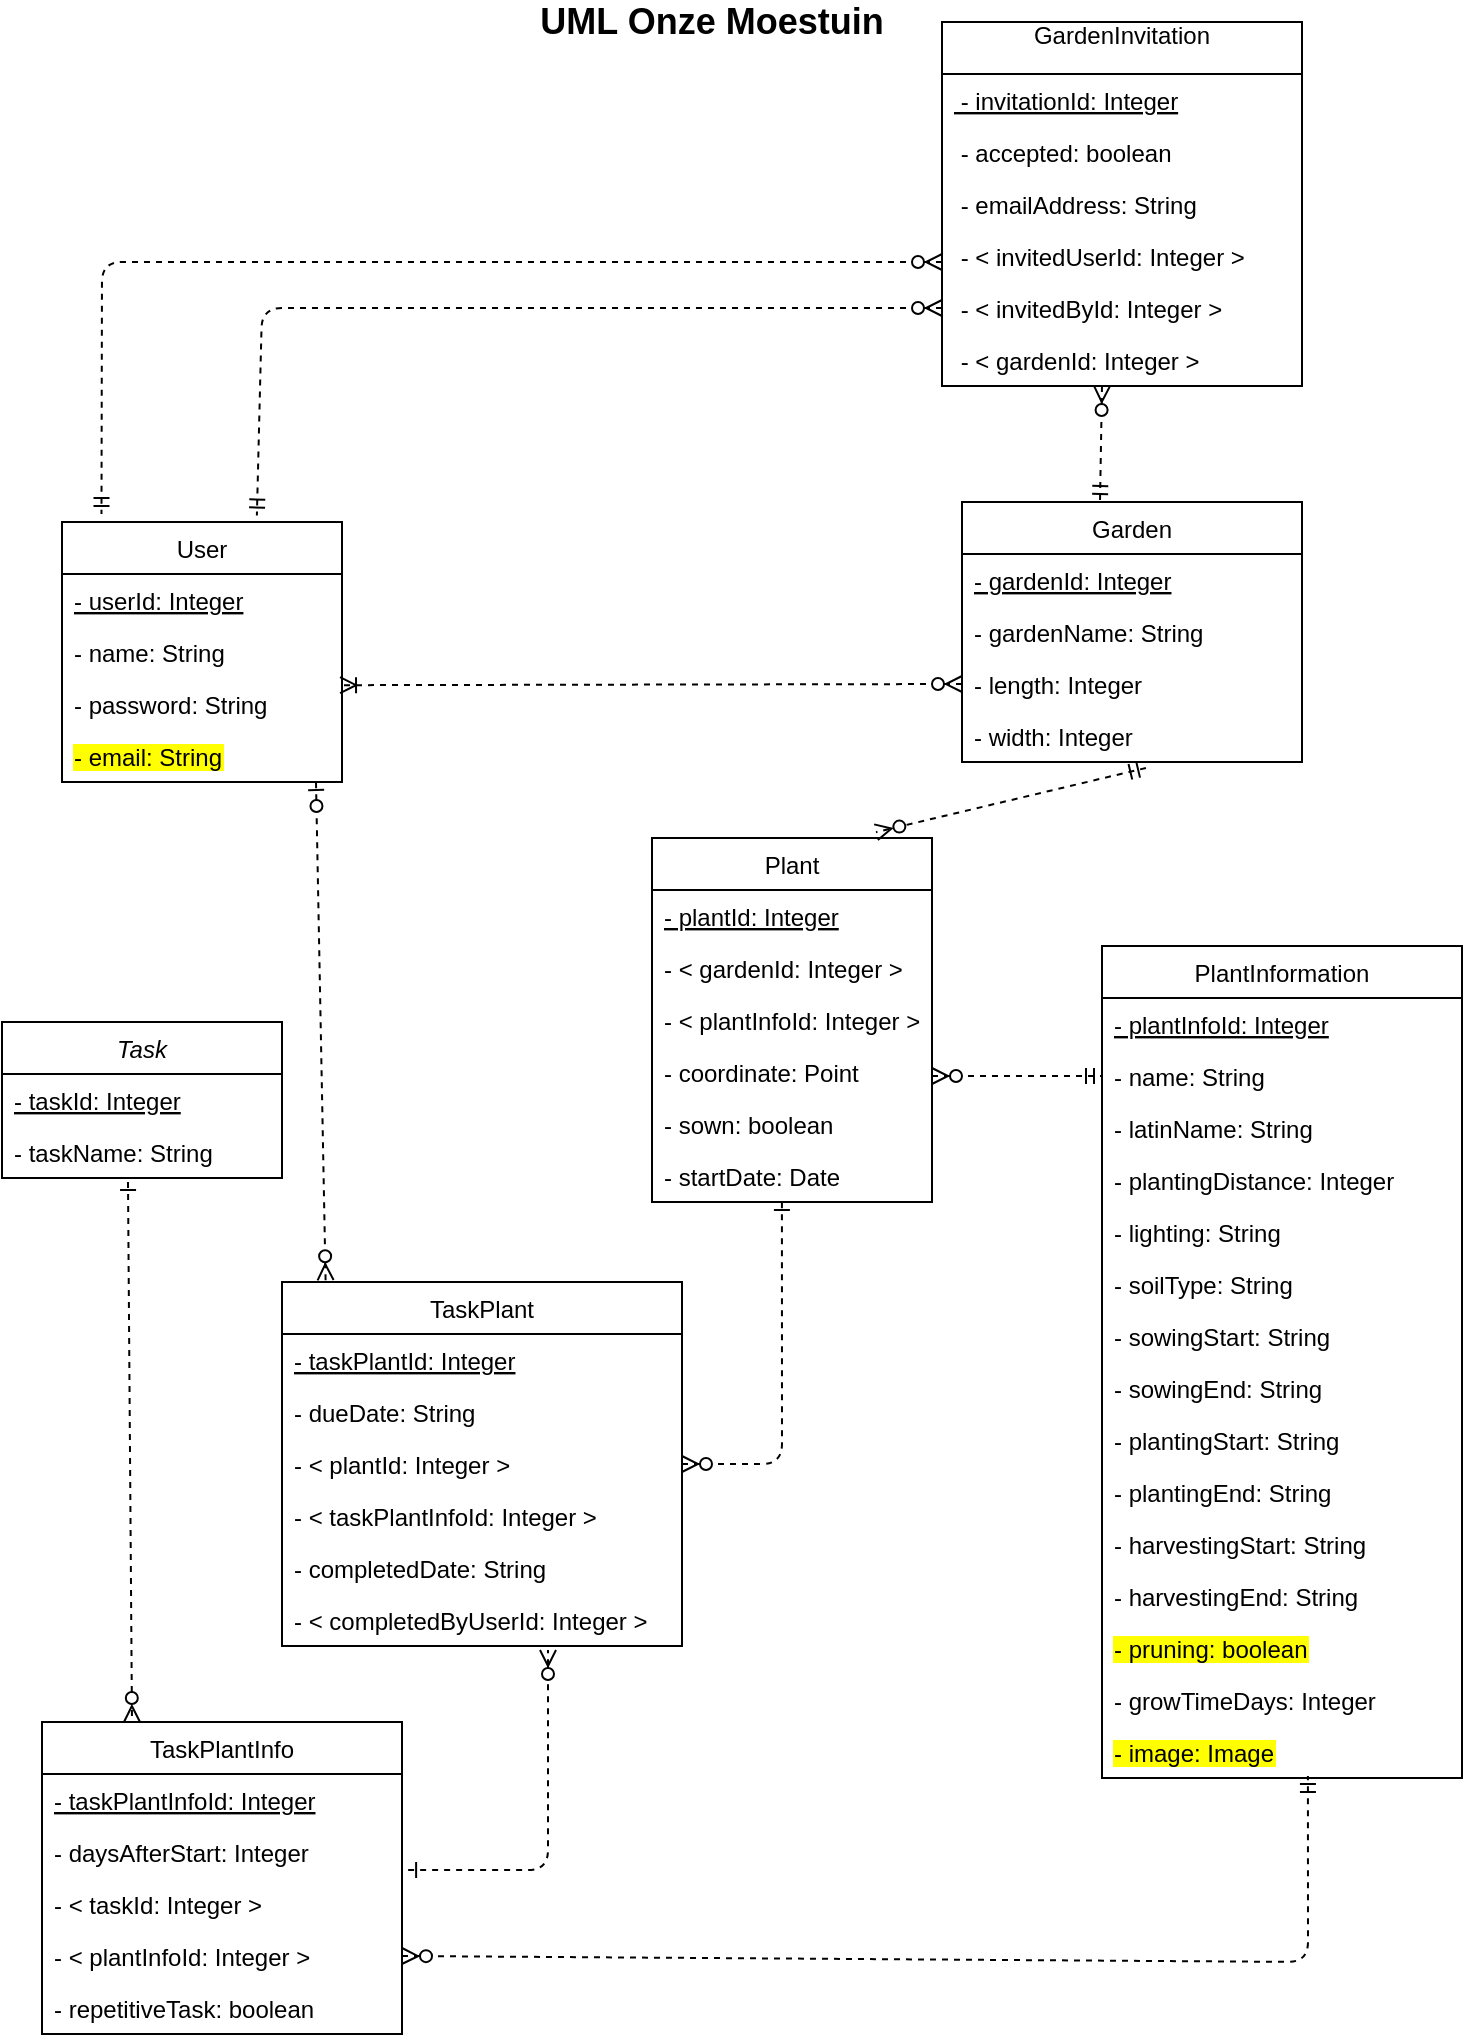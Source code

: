 <mxfile type="device" version="12.5.5"><diagram id="UogSrCtIEShTxzyLjX_1" name="Page-1"><mxGraphModel grid="1" shadow="0" math="0" pageHeight="1100" pageWidth="850" pageScale="1" page="1" fold="1" arrows="1" connect="1" tooltips="1" guides="1" gridSize="10" dy="576" dx="1038"><root><mxCell id="0"/><mxCell id="1" parent="0"/><mxCell id="djUTZAOE7deF9iOS-QQW-1" value="User" parent="1" vertex="1" style="swimlane;fontStyle=0;childLayout=stackLayout;horizontal=1;startSize=26;fillColor=none;horizontalStack=0;resizeParent=1;resizeParentMax=0;resizeLast=0;collapsible=1;marginBottom=0;"><mxGeometry as="geometry" height="130" width="140" y="300" x="60"/></mxCell><mxCell id="djUTZAOE7deF9iOS-QQW-2" value="- userId: Integer" parent="djUTZAOE7deF9iOS-QQW-1" vertex="1" style="text;strokeColor=none;fillColor=none;align=left;verticalAlign=top;spacingLeft=4;spacingRight=4;overflow=hidden;rotatable=0;points=[[0,0.5],[1,0.5]];portConstraint=eastwest;fontStyle=4"><mxGeometry as="geometry" height="26" width="140" y="26"/></mxCell><mxCell id="djUTZAOE7deF9iOS-QQW-3" value="- name: String" parent="djUTZAOE7deF9iOS-QQW-1" vertex="1" style="text;strokeColor=none;fillColor=none;align=left;verticalAlign=top;spacingLeft=4;spacingRight=4;overflow=hidden;rotatable=0;points=[[0,0.5],[1,0.5]];portConstraint=eastwest;"><mxGeometry as="geometry" height="26" width="140" y="52"/></mxCell><mxCell id="djUTZAOE7deF9iOS-QQW-4" value="- password: String" parent="djUTZAOE7deF9iOS-QQW-1" vertex="1" style="text;strokeColor=none;fillColor=none;align=left;verticalAlign=top;spacingLeft=4;spacingRight=4;overflow=hidden;rotatable=0;points=[[0,0.5],[1,0.5]];portConstraint=eastwest;"><mxGeometry as="geometry" height="26" width="140" y="78"/></mxCell><mxCell id="3kXvqW-zchwsD1pzAPGb-5" value="- email: String" parent="djUTZAOE7deF9iOS-QQW-1" vertex="1" style="text;strokeColor=none;fillColor=none;align=left;verticalAlign=top;spacingLeft=4;spacingRight=4;overflow=hidden;rotatable=0;points=[[0,0.5],[1,0.5]];portConstraint=eastwest;labelBackgroundColor=#FFFF00;"><mxGeometry as="geometry" height="26" width="140" y="104"/></mxCell><mxCell id="djUTZAOE7deF9iOS-QQW-5" value="Garden" parent="1" vertex="1" style="swimlane;fontStyle=0;childLayout=stackLayout;horizontal=1;startSize=26;fillColor=none;horizontalStack=0;resizeParent=1;resizeParentMax=0;resizeLast=0;collapsible=1;marginBottom=0;resizeHeight=1;resizeWidth=1;"><mxGeometry as="geometry" height="130" width="170" y="290" x="510"><mxRectangle as="alternateBounds" height="26" width="70" y="150" x="480"/></mxGeometry></mxCell><mxCell id="djUTZAOE7deF9iOS-QQW-6" value="- gardenId: Integer" parent="djUTZAOE7deF9iOS-QQW-5" vertex="1" style="text;strokeColor=none;fillColor=none;align=left;verticalAlign=top;spacingLeft=4;spacingRight=4;overflow=hidden;rotatable=0;points=[[0,0.5],[1,0.5]];portConstraint=eastwest;fontStyle=4"><mxGeometry as="geometry" height="26" width="170" y="26"/></mxCell><mxCell id="3kXvqW-zchwsD1pzAPGb-44" value="- gardenName: String" parent="djUTZAOE7deF9iOS-QQW-5" vertex="1" style="text;strokeColor=none;fillColor=none;align=left;verticalAlign=top;spacingLeft=4;spacingRight=4;overflow=hidden;rotatable=0;points=[[0,0.5],[1,0.5]];portConstraint=eastwest;"><mxGeometry as="geometry" height="26" width="170" y="52"/></mxCell><mxCell id="djUTZAOE7deF9iOS-QQW-7" value="- length: Integer" parent="djUTZAOE7deF9iOS-QQW-5" vertex="1" style="text;strokeColor=none;fillColor=none;align=left;verticalAlign=top;spacingLeft=4;spacingRight=4;overflow=hidden;rotatable=0;points=[[0,0.5],[1,0.5]];portConstraint=eastwest;"><mxGeometry as="geometry" height="26" width="170" y="78"/></mxCell><mxCell id="djUTZAOE7deF9iOS-QQW-23" value="- width: Integer" parent="djUTZAOE7deF9iOS-QQW-5" vertex="1" style="text;strokeColor=none;fillColor=none;align=left;verticalAlign=top;spacingLeft=4;spacingRight=4;overflow=hidden;rotatable=0;points=[[0,0.5],[1,0.5]];portConstraint=eastwest;"><mxGeometry as="geometry" height="26" width="170" y="104"/></mxCell><mxCell id="djUTZAOE7deF9iOS-QQW-35" value="PlantInformation" parent="1" vertex="1" style="swimlane;fontStyle=0;childLayout=stackLayout;horizontal=1;startSize=26;fillColor=none;horizontalStack=0;resizeParent=1;resizeParentMax=0;resizeLast=0;collapsible=1;marginBottom=0;"><mxGeometry as="geometry" height="416" width="180" y="512" x="580"/></mxCell><mxCell id="djUTZAOE7deF9iOS-QQW-36" value="- plantInfoId: Integer" parent="djUTZAOE7deF9iOS-QQW-35" vertex="1" style="text;strokeColor=none;fillColor=none;align=left;verticalAlign=top;spacingLeft=4;spacingRight=4;overflow=hidden;rotatable=0;points=[[0,0.5],[1,0.5]];portConstraint=eastwest;fontStyle=4"><mxGeometry as="geometry" height="26" width="180" y="26"/></mxCell><mxCell id="3kXvqW-zchwsD1pzAPGb-3" value="- name: String" parent="djUTZAOE7deF9iOS-QQW-35" vertex="1" style="text;strokeColor=none;fillColor=none;align=left;verticalAlign=top;spacingLeft=4;spacingRight=4;overflow=hidden;rotatable=0;points=[[0,0.5],[1,0.5]];portConstraint=eastwest;"><mxGeometry as="geometry" height="26" width="180" y="52"/></mxCell><mxCell id="djUTZAOE7deF9iOS-QQW-37" value="- latinName: String" parent="djUTZAOE7deF9iOS-QQW-35" vertex="1" style="text;strokeColor=none;fillColor=none;align=left;verticalAlign=top;spacingLeft=4;spacingRight=4;overflow=hidden;rotatable=0;points=[[0,0.5],[1,0.5]];portConstraint=eastwest;"><mxGeometry as="geometry" height="26" width="180" y="78"/></mxCell><mxCell id="djUTZAOE7deF9iOS-QQW-38" value="- plantingDistance: Integer" parent="djUTZAOE7deF9iOS-QQW-35" vertex="1" style="text;strokeColor=none;fillColor=none;align=left;verticalAlign=top;spacingLeft=4;spacingRight=4;overflow=hidden;rotatable=0;points=[[0,0.5],[1,0.5]];portConstraint=eastwest;"><mxGeometry as="geometry" height="26" width="180" y="104"/></mxCell><mxCell id="djUTZAOE7deF9iOS-QQW-39" value="- lighting: String" parent="djUTZAOE7deF9iOS-QQW-35" vertex="1" style="text;strokeColor=none;fillColor=none;align=left;verticalAlign=top;spacingLeft=4;spacingRight=4;overflow=hidden;rotatable=0;points=[[0,0.5],[1,0.5]];portConstraint=eastwest;"><mxGeometry as="geometry" height="26" width="180" y="130"/></mxCell><mxCell id="djUTZAOE7deF9iOS-QQW-40" value="- soilType: String" parent="djUTZAOE7deF9iOS-QQW-35" vertex="1" style="text;strokeColor=none;fillColor=none;align=left;verticalAlign=top;spacingLeft=4;spacingRight=4;overflow=hidden;rotatable=0;points=[[0,0.5],[1,0.5]];portConstraint=eastwest;"><mxGeometry as="geometry" height="26" width="180" y="156"/></mxCell><mxCell id="djUTZAOE7deF9iOS-QQW-41" value="- sowingStart: String" parent="djUTZAOE7deF9iOS-QQW-35" vertex="1" style="text;strokeColor=none;fillColor=none;align=left;verticalAlign=top;spacingLeft=4;spacingRight=4;overflow=hidden;rotatable=0;points=[[0,0.5],[1,0.5]];portConstraint=eastwest;"><mxGeometry as="geometry" height="26" width="180" y="182"/></mxCell><mxCell id="djUTZAOE7deF9iOS-QQW-43" value="- sowingEnd: String" parent="djUTZAOE7deF9iOS-QQW-35" vertex="1" style="text;strokeColor=none;fillColor=none;align=left;verticalAlign=top;spacingLeft=4;spacingRight=4;overflow=hidden;rotatable=0;points=[[0,0.5],[1,0.5]];portConstraint=eastwest;"><mxGeometry as="geometry" height="26" width="180" y="208"/></mxCell><mxCell id="djUTZAOE7deF9iOS-QQW-44" value="- plantingStart: String" parent="djUTZAOE7deF9iOS-QQW-35" vertex="1" style="text;strokeColor=none;fillColor=none;align=left;verticalAlign=top;spacingLeft=4;spacingRight=4;overflow=hidden;rotatable=0;points=[[0,0.5],[1,0.5]];portConstraint=eastwest;"><mxGeometry as="geometry" height="26" width="180" y="234"/></mxCell><mxCell id="djUTZAOE7deF9iOS-QQW-45" value="- plantingEnd: String" parent="djUTZAOE7deF9iOS-QQW-35" vertex="1" style="text;strokeColor=none;fillColor=none;align=left;verticalAlign=top;spacingLeft=4;spacingRight=4;overflow=hidden;rotatable=0;points=[[0,0.5],[1,0.5]];portConstraint=eastwest;"><mxGeometry as="geometry" height="26" width="180" y="260"/></mxCell><mxCell id="djUTZAOE7deF9iOS-QQW-46" value="- harvestingStart: String" parent="djUTZAOE7deF9iOS-QQW-35" vertex="1" style="text;strokeColor=none;fillColor=none;align=left;verticalAlign=top;spacingLeft=4;spacingRight=4;overflow=hidden;rotatable=0;points=[[0,0.5],[1,0.5]];portConstraint=eastwest;"><mxGeometry as="geometry" height="26" width="180" y="286"/></mxCell><mxCell id="djUTZAOE7deF9iOS-QQW-47" value="- harvestingEnd: String" parent="djUTZAOE7deF9iOS-QQW-35" vertex="1" style="text;strokeColor=none;fillColor=none;align=left;verticalAlign=top;spacingLeft=4;spacingRight=4;overflow=hidden;rotatable=0;points=[[0,0.5],[1,0.5]];portConstraint=eastwest;"><mxGeometry as="geometry" height="26" width="180" y="312"/></mxCell><mxCell id="djUTZAOE7deF9iOS-QQW-48" value="- pruning: boolean" parent="djUTZAOE7deF9iOS-QQW-35" vertex="1" style="text;strokeColor=none;fillColor=none;align=left;verticalAlign=top;spacingLeft=4;spacingRight=4;overflow=hidden;rotatable=0;points=[[0,0.5],[1,0.5]];portConstraint=eastwest;labelBackgroundColor=#FFFF00;"><mxGeometry as="geometry" height="26" width="180" y="338"/></mxCell><mxCell id="djUTZAOE7deF9iOS-QQW-88" value="- growTimeDays: Integer" parent="djUTZAOE7deF9iOS-QQW-35" vertex="1" style="text;strokeColor=none;fillColor=none;align=left;verticalAlign=top;spacingLeft=4;spacingRight=4;overflow=hidden;rotatable=0;points=[[0,0.5],[1,0.5]];portConstraint=eastwest;"><mxGeometry as="geometry" height="26" width="180" y="364"/></mxCell><mxCell id="djUTZAOE7deF9iOS-QQW-75" value="- image: Image" parent="djUTZAOE7deF9iOS-QQW-35" vertex="1" style="text;strokeColor=none;fillColor=none;align=left;verticalAlign=top;spacingLeft=4;spacingRight=4;overflow=hidden;rotatable=0;points=[[0,0.5],[1,0.5]];portConstraint=eastwest;labelBackgroundColor=#FFFF00;"><mxGeometry as="geometry" height="26" width="180" y="390"/></mxCell><mxCell id="djUTZAOE7deF9iOS-QQW-49" value="Plant" parent="1" vertex="1" style="swimlane;fontStyle=0;childLayout=stackLayout;horizontal=1;startSize=26;fillColor=none;horizontalStack=0;resizeParent=1;resizeParentMax=0;resizeLast=0;collapsible=1;marginBottom=0;"><mxGeometry as="geometry" height="182" width="140" y="458" x="355"/></mxCell><mxCell id="djUTZAOE7deF9iOS-QQW-50" value="- plantId: Integer" parent="djUTZAOE7deF9iOS-QQW-49" vertex="1" style="text;strokeColor=none;fillColor=none;align=left;verticalAlign=top;spacingLeft=4;spacingRight=4;overflow=hidden;rotatable=0;points=[[0,0.5],[1,0.5]];portConstraint=eastwest;fontStyle=4"><mxGeometry as="geometry" height="26" width="140" y="26"/></mxCell><mxCell id="djUTZAOE7deF9iOS-QQW-51" value="- &lt; gardenId: Integer &gt;" parent="djUTZAOE7deF9iOS-QQW-49" vertex="1" style="text;strokeColor=none;fillColor=none;align=left;verticalAlign=top;spacingLeft=4;spacingRight=4;overflow=hidden;rotatable=0;points=[[0,0.5],[1,0.5]];portConstraint=eastwest;fontStyle=0"><mxGeometry as="geometry" height="26" width="140" y="52"/></mxCell><mxCell id="djUTZAOE7deF9iOS-QQW-53" value="- &lt; plantInfoId: Integer &gt;" parent="djUTZAOE7deF9iOS-QQW-49" vertex="1" style="text;strokeColor=none;fillColor=none;align=left;verticalAlign=top;spacingLeft=4;spacingRight=4;overflow=hidden;rotatable=0;points=[[0,0.5],[1,0.5]];portConstraint=eastwest;"><mxGeometry as="geometry" height="26" width="140" y="78"/></mxCell><mxCell id="djUTZAOE7deF9iOS-QQW-54" value="- coordinate: Point" parent="djUTZAOE7deF9iOS-QQW-49" vertex="1" style="text;strokeColor=none;fillColor=none;align=left;verticalAlign=top;spacingLeft=4;spacingRight=4;overflow=hidden;rotatable=0;points=[[0,0.5],[1,0.5]];portConstraint=eastwest;"><mxGeometry as="geometry" height="26" width="140" y="104"/></mxCell><mxCell id="djUTZAOE7deF9iOS-QQW-55" value="- sown: boolean" parent="djUTZAOE7deF9iOS-QQW-49" vertex="1" style="text;strokeColor=none;fillColor=none;align=left;verticalAlign=top;spacingLeft=4;spacingRight=4;overflow=hidden;rotatable=0;points=[[0,0.5],[1,0.5]];portConstraint=eastwest;"><mxGeometry as="geometry" height="26" width="140" y="130"/></mxCell><mxCell id="djUTZAOE7deF9iOS-QQW-57" value="- startDate: Date" parent="djUTZAOE7deF9iOS-QQW-49" vertex="1" style="text;strokeColor=none;fillColor=none;align=left;verticalAlign=top;spacingLeft=4;spacingRight=4;overflow=hidden;rotatable=0;points=[[0,0.5],[1,0.5]];portConstraint=eastwest;"><mxGeometry as="geometry" height="26" width="140" y="156"/></mxCell><mxCell id="djUTZAOE7deF9iOS-QQW-69" value="TaskPlant" parent="1" vertex="1" style="swimlane;fontStyle=0;childLayout=stackLayout;horizontal=1;startSize=26;fillColor=none;horizontalStack=0;resizeParent=1;resizeParentMax=0;resizeLast=0;collapsible=1;marginBottom=0;"><mxGeometry as="geometry" height="182" width="200" y="680" x="170"/></mxCell><mxCell id="djUTZAOE7deF9iOS-QQW-73" value="- taskPlantId: Integer" parent="djUTZAOE7deF9iOS-QQW-69" vertex="1" style="text;strokeColor=none;fillColor=none;align=left;verticalAlign=top;spacingLeft=4;spacingRight=4;overflow=hidden;rotatable=0;points=[[0,0.5],[1,0.5]];portConstraint=eastwest;fontStyle=4"><mxGeometry as="geometry" height="26" width="200" y="26"/></mxCell><mxCell id="3kXvqW-zchwsD1pzAPGb-43" value="- dueDate: String" parent="djUTZAOE7deF9iOS-QQW-69" vertex="1" style="text;strokeColor=none;fillColor=none;align=left;verticalAlign=top;spacingLeft=4;spacingRight=4;overflow=hidden;rotatable=0;points=[[0,0.5],[1,0.5]];portConstraint=eastwest;"><mxGeometry as="geometry" height="26" width="200" y="52"/></mxCell><mxCell id="202ROL2g0Z5YYktpvUlY-7" value="- &lt; plantId: Integer &gt;" parent="djUTZAOE7deF9iOS-QQW-69" vertex="1" style="text;strokeColor=none;fillColor=none;align=left;verticalAlign=top;spacingLeft=4;spacingRight=4;overflow=hidden;rotatable=0;points=[[0,0.5],[1,0.5]];portConstraint=eastwest;"><mxGeometry as="geometry" height="26" width="200" y="78"/></mxCell><mxCell id="202ROL2g0Z5YYktpvUlY-8" value="- &lt; taskPlantInfoId: Integer &gt;" parent="djUTZAOE7deF9iOS-QQW-69" vertex="1" style="text;strokeColor=none;fillColor=none;align=left;verticalAlign=top;spacingLeft=4;spacingRight=4;overflow=hidden;rotatable=0;points=[[0,0.5],[1,0.5]];portConstraint=eastwest;"><mxGeometry as="geometry" height="26" width="200" y="104"/></mxCell><mxCell id="202ROL2g0Z5YYktpvUlY-9" value="- completedDate: String" parent="djUTZAOE7deF9iOS-QQW-69" vertex="1" style="text;strokeColor=none;fillColor=none;align=left;verticalAlign=top;spacingLeft=4;spacingRight=4;overflow=hidden;rotatable=0;points=[[0,0.5],[1,0.5]];portConstraint=eastwest;"><mxGeometry as="geometry" height="26" width="200" y="130"/></mxCell><mxCell id="202ROL2g0Z5YYktpvUlY-10" value="- &lt; completedByUserId: Integer &gt;" parent="djUTZAOE7deF9iOS-QQW-69" vertex="1" style="text;strokeColor=none;fillColor=none;align=left;verticalAlign=top;spacingLeft=4;spacingRight=4;overflow=hidden;rotatable=0;points=[[0,0.5],[1,0.5]];portConstraint=eastwest;"><mxGeometry as="geometry" height="26" width="200" y="156"/></mxCell><mxCell id="3kXvqW-zchwsD1pzAPGb-6" value="TaskPlantInfo" parent="1" vertex="1" style="swimlane;fontStyle=0;childLayout=stackLayout;horizontal=1;startSize=26;fillColor=none;horizontalStack=0;resizeParent=1;resizeParentMax=0;resizeLast=0;collapsible=1;marginBottom=0;labelBackgroundColor=none;"><mxGeometry as="geometry" height="156" width="180" y="900" x="50"/></mxCell><mxCell id="3kXvqW-zchwsD1pzAPGb-8" value="- taskPlantInfoId: Integer" parent="3kXvqW-zchwsD1pzAPGb-6" vertex="1" style="text;strokeColor=none;fillColor=none;align=left;verticalAlign=top;spacingLeft=4;spacingRight=4;overflow=hidden;rotatable=0;points=[[0,0.5],[1,0.5]];portConstraint=eastwest;fontStyle=4"><mxGeometry as="geometry" height="26" width="180" y="26"/></mxCell><mxCell id="202ROL2g0Z5YYktpvUlY-2" value="- daysAfterStart: Integer" parent="3kXvqW-zchwsD1pzAPGb-6" vertex="1" style="text;strokeColor=none;fillColor=none;align=left;verticalAlign=top;spacingLeft=4;spacingRight=4;overflow=hidden;rotatable=0;points=[[0,0.5],[1,0.5]];portConstraint=eastwest;"><mxGeometry as="geometry" height="26" width="180" y="52"/></mxCell><mxCell id="202ROL2g0Z5YYktpvUlY-3" value="- &lt; taskId: Integer &gt;" parent="3kXvqW-zchwsD1pzAPGb-6" vertex="1" style="text;strokeColor=none;fillColor=none;align=left;verticalAlign=top;spacingLeft=4;spacingRight=4;overflow=hidden;rotatable=0;points=[[0,0.5],[1,0.5]];portConstraint=eastwest;"><mxGeometry as="geometry" height="26" width="180" y="78"/></mxCell><mxCell id="202ROL2g0Z5YYktpvUlY-4" value="- &lt; plantInfoId: Integer &gt;" parent="3kXvqW-zchwsD1pzAPGb-6" vertex="1" style="text;strokeColor=none;fillColor=none;align=left;verticalAlign=top;spacingLeft=4;spacingRight=4;overflow=hidden;rotatable=0;points=[[0,0.5],[1,0.5]];portConstraint=eastwest;"><mxGeometry as="geometry" height="26" width="180" y="104"/></mxCell><mxCell id="202ROL2g0Z5YYktpvUlY-13" value="- repetitiveTask: boolean" parent="3kXvqW-zchwsD1pzAPGb-6" vertex="1" style="text;strokeColor=none;fillColor=none;align=left;verticalAlign=top;spacingLeft=4;spacingRight=4;overflow=hidden;rotatable=0;points=[[0,0.5],[1,0.5]];portConstraint=eastwest;"><mxGeometry as="geometry" height="26" width="180" y="130"/></mxCell><mxCell id="3kXvqW-zchwsD1pzAPGb-18" value="" parent="1" style="fontSize=12;html=1;endArrow=ERoneToMany;startArrow=ERzeroToMany;exitX=0;exitY=0.5;exitDx=0;exitDy=0;dashed=1;entryX=0.993;entryY=0.138;entryDx=0;entryDy=0;entryPerimeter=0;" edge="1" source="djUTZAOE7deF9iOS-QQW-7" target="djUTZAOE7deF9iOS-QQW-4"><mxGeometry as="geometry" height="100" width="100" relative="1"><mxPoint as="sourcePoint" y="390" x="340"/><mxPoint as="targetPoint" y="361" x="203"/></mxGeometry></mxCell><mxCell id="3kXvqW-zchwsD1pzAPGb-21" value="" parent="1" style="fontSize=12;html=1;endArrow=ERzeroToMany;startArrow=ERmandOne;exitX=0.541;exitY=1.115;exitDx=0;exitDy=0;exitPerimeter=0;dashed=1;rounded=0;entryX=0.8;entryY=-0.016;entryDx=0;entryDy=0;entryPerimeter=0;" edge="1" source="djUTZAOE7deF9iOS-QQW-23" target="djUTZAOE7deF9iOS-QQW-49"><mxGeometry as="geometry" height="100" width="100" relative="1"><mxPoint as="sourcePoint" y="500" x="260"/><mxPoint as="targetPoint" y="470" x="510"/><Array as="points"/></mxGeometry></mxCell><mxCell id="3kXvqW-zchwsD1pzAPGb-27" value="" parent="1" style="fontSize=12;html=1;endArrow=ERmandOne;dashed=1;startArrow=ERzeroToMany;startFill=1;entryX=0;entryY=0.5;entryDx=0;entryDy=0;" edge="1" target="3kXvqW-zchwsD1pzAPGb-3"><mxGeometry as="geometry" height="100" width="100" relative="1"><mxPoint as="sourcePoint" y="577" x="495"/><mxPoint as="targetPoint" y="674" x="580"/></mxGeometry></mxCell><mxCell id="3kXvqW-zchwsD1pzAPGb-30" value="" parent="1" style="fontSize=12;html=1;endArrow=ERmandOne;exitX=1;exitY=0.5;exitDx=0;exitDy=0;dashed=1;startArrow=ERzeroToMany;startFill=1;entryX=0.572;entryY=0.962;entryDx=0;entryDy=0;entryPerimeter=0;" edge="1" source="202ROL2g0Z5YYktpvUlY-4" target="djUTZAOE7deF9iOS-QQW-75"><mxGeometry as="geometry" height="100" width="100" relative="1"><mxPoint as="sourcePoint" y="850" x="370"/><mxPoint as="targetPoint" y="789" x="577"/><Array as="points"><mxPoint y="1020" x="683"/></Array></mxGeometry></mxCell><mxCell id="3kXvqW-zchwsD1pzAPGb-32" value="" parent="1" style="fontSize=12;html=1;endArrow=ERone;endFill=1;dashed=1;entryX=0.464;entryY=1;entryDx=0;entryDy=0;entryPerimeter=0;startArrow=ERzeroToMany;startFill=1;" edge="1" source="djUTZAOE7deF9iOS-QQW-69" target="djUTZAOE7deF9iOS-QQW-57"><mxGeometry as="geometry" height="100" width="100" relative="1"><mxPoint as="sourcePoint" y="1000" x="350"/><mxPoint as="targetPoint" y="670" x="430"/><Array as="points"><mxPoint y="771" x="420"/></Array></mxGeometry></mxCell><mxCell id="3kXvqW-zchwsD1pzAPGb-33" value="Task" parent="1" vertex="1" style="swimlane;fontStyle=2;childLayout=stackLayout;horizontal=1;startSize=26;fillColor=none;horizontalStack=0;resizeParent=1;resizeParentMax=0;resizeLast=0;collapsible=1;marginBottom=0;labelBackgroundColor=none;"><mxGeometry as="geometry" height="78" width="140" y="550" x="30"/></mxCell><mxCell id="3kXvqW-zchwsD1pzAPGb-34" value="- taskId: Integer" parent="3kXvqW-zchwsD1pzAPGb-33" vertex="1" style="text;strokeColor=none;fillColor=none;align=left;verticalAlign=top;spacingLeft=4;spacingRight=4;overflow=hidden;rotatable=0;points=[[0,0.5],[1,0.5]];portConstraint=eastwest;fontStyle=4"><mxGeometry as="geometry" height="26" width="140" y="26"/></mxCell><mxCell id="3kXvqW-zchwsD1pzAPGb-35" value="- taskName: String" parent="3kXvqW-zchwsD1pzAPGb-33" vertex="1" style="text;strokeColor=none;fillColor=none;align=left;verticalAlign=top;spacingLeft=4;spacingRight=4;overflow=hidden;rotatable=0;points=[[0,0.5],[1,0.5]];portConstraint=eastwest;"><mxGeometry as="geometry" height="26" width="140" y="52"/></mxCell><mxCell id="3kXvqW-zchwsD1pzAPGb-40" value="&lt;b style=&quot;font-size: 18px;&quot;&gt;UML Onze Moestuin&lt;/b&gt;" parent="1" vertex="1" style="text;html=1;strokeColor=none;fillColor=none;align=center;verticalAlign=middle;whiteSpace=wrap;rounded=0;labelBackgroundColor=none;fontSize=18;"><mxGeometry as="geometry" height="20" width="290" y="40" x="240"/></mxCell><mxCell id="202ROL2g0Z5YYktpvUlY-6" value="" parent="1" style="fontSize=12;html=1;endArrow=ERzeroToMany;startArrow=ERone;entryX=0.25;entryY=0;entryDx=0;entryDy=0;exitX=0.45;exitY=1.077;exitDx=0;exitDy=0;exitPerimeter=0;dashed=1;startFill=0;" edge="1" source="3kXvqW-zchwsD1pzAPGb-35" target="3kXvqW-zchwsD1pzAPGb-6"><mxGeometry as="geometry" height="100" width="100" relative="1"><mxPoint as="sourcePoint" y="740" x="90"/><mxPoint as="targetPoint" y="640" x="190"/></mxGeometry></mxCell><mxCell id="202ROL2g0Z5YYktpvUlY-12" value="" parent="1" style="fontSize=12;html=1;endArrow=ERzeroToMany;startArrow=ERone;dashed=1;exitX=1.017;exitY=-0.154;exitDx=0;exitDy=0;exitPerimeter=0;startFill=0;" edge="1" source="202ROL2g0Z5YYktpvUlY-3"><mxGeometry as="geometry" height="100" width="100" relative="1"><mxPoint as="sourcePoint" y="990" x="270"/><mxPoint as="targetPoint" y="864" x="303"/><Array as="points"><mxPoint y="974" x="303"/><mxPoint y="864" x="303"/><mxPoint y="880" x="303"/></Array></mxGeometry></mxCell><mxCell id="YOwr9WRY-ptLIcyEz-L3-1" value="GardenInvitation&#10;" parent="1" vertex="1" style="swimlane;fontStyle=0;childLayout=stackLayout;horizontal=1;startSize=26;fillColor=none;horizontalStack=0;resizeParent=1;resizeParentMax=0;resizeLast=0;collapsible=1;marginBottom=0;"><mxGeometry as="geometry" height="182" width="180" y="50" x="500"/></mxCell><mxCell id="YOwr9WRY-ptLIcyEz-L3-2" value=" - invitationId: Integer" parent="YOwr9WRY-ptLIcyEz-L3-1" vertex="1" style="text;strokeColor=none;fillColor=none;align=left;verticalAlign=top;spacingLeft=4;spacingRight=4;overflow=hidden;rotatable=0;points=[[0,0.5],[1,0.5]];portConstraint=eastwest;fontStyle=4"><mxGeometry as="geometry" height="26" width="180" y="26"/></mxCell><mxCell id="YOwr9WRY-ptLIcyEz-L3-3" value=" - accepted: boolean" parent="YOwr9WRY-ptLIcyEz-L3-1" vertex="1" style="text;strokeColor=none;fillColor=none;align=left;verticalAlign=top;spacingLeft=4;spacingRight=4;overflow=hidden;rotatable=0;points=[[0,0.5],[1,0.5]];portConstraint=eastwest;"><mxGeometry as="geometry" height="26" width="180" y="52"/></mxCell><mxCell id="YOwr9WRY-ptLIcyEz-L3-4" value=" - emailAddress: String" parent="YOwr9WRY-ptLIcyEz-L3-1" vertex="1" style="text;strokeColor=none;fillColor=none;align=left;verticalAlign=top;spacingLeft=4;spacingRight=4;overflow=hidden;rotatable=0;points=[[0,0.5],[1,0.5]];portConstraint=eastwest;"><mxGeometry as="geometry" height="26" width="180" y="78"/></mxCell><mxCell id="YOwr9WRY-ptLIcyEz-L3-5" value=" - &lt; invitedUserId: Integer &gt;" parent="YOwr9WRY-ptLIcyEz-L3-1" vertex="1" style="text;strokeColor=none;fillColor=none;align=left;verticalAlign=top;spacingLeft=4;spacingRight=4;overflow=hidden;rotatable=0;points=[[0,0.5],[1,0.5]];portConstraint=eastwest;"><mxGeometry as="geometry" height="26" width="180" y="104"/></mxCell><mxCell id="YOwr9WRY-ptLIcyEz-L3-6" value=" - &lt; invitedById: Integer &gt;" parent="YOwr9WRY-ptLIcyEz-L3-1" vertex="1" style="text;strokeColor=none;fillColor=none;align=left;verticalAlign=top;spacingLeft=4;spacingRight=4;overflow=hidden;rotatable=0;points=[[0,0.5],[1,0.5]];portConstraint=eastwest;"><mxGeometry as="geometry" height="26" width="180" y="130"/></mxCell><mxCell id="YOwr9WRY-ptLIcyEz-L3-7" value=" - &lt; gardenId: Integer &gt;" parent="YOwr9WRY-ptLIcyEz-L3-1" vertex="1" style="text;strokeColor=none;fillColor=none;align=left;verticalAlign=top;spacingLeft=4;spacingRight=4;overflow=hidden;rotatable=0;points=[[0,0.5],[1,0.5]];portConstraint=eastwest;"><mxGeometry as="geometry" height="26" width="180" y="156"/></mxCell><mxCell id="YOwr9WRY-ptLIcyEz-L3-8" value="" parent="1" style="fontSize=12;html=1;endArrow=ERmandOne;dashed=1;startArrow=ERzeroToMany;startFill=1;exitX=0;exitY=0.5;exitDx=0;exitDy=0;entryX=0.696;entryY=-0.025;entryDx=0;entryDy=0;entryPerimeter=0;" edge="1" source="YOwr9WRY-ptLIcyEz-L3-6" target="djUTZAOE7deF9iOS-QQW-1"><mxGeometry as="geometry" height="100" width="100" relative="1"><mxPoint as="sourcePoint" y="90" x="500"/><mxPoint as="targetPoint" y="193" x="70"/><Array as="points"><mxPoint y="193" x="160"/></Array></mxGeometry></mxCell><mxCell id="phoCnEdtSvXrXIgbBBjo-1" value="" parent="1" style="fontSize=12;html=1;endArrow=ERmandOne;dashed=1;startArrow=ERzeroToMany;startFill=1;exitX=0;exitY=0.5;exitDx=0;exitDy=0;entryX=0.141;entryY=-0.031;entryDx=0;entryDy=0;entryPerimeter=0;" edge="1" target="djUTZAOE7deF9iOS-QQW-1"><mxGeometry as="geometry" height="100" width="100" relative="1"><mxPoint as="sourcePoint" y="170" x="500"/><mxPoint as="targetPoint" y="290" x="70"/><Array as="points"><mxPoint y="170" x="80"/></Array></mxGeometry></mxCell><mxCell id="phoCnEdtSvXrXIgbBBjo-2" value="" parent="1" style="fontSize=12;html=1;endArrow=ERmandOne;dashed=1;startArrow=ERzeroToMany;startFill=1;exitX=0;exitY=0.5;exitDx=0;exitDy=0;" edge="1"><mxGeometry as="geometry" height="100" width="100" relative="1"><mxPoint as="sourcePoint" y="232" x="580"/><mxPoint as="targetPoint" y="290" x="579"/><Array as="points"/></mxGeometry></mxCell><mxCell id="Ym63QYHViJFPp8wTSiql-1" value="" parent="1" style="fontSize=12;html=1;endArrow=ERzeroToOne;dashed=1;startArrow=ERzeroToMany;startFill=1;exitX=0.109;exitY=-0.005;exitDx=0;exitDy=0;exitPerimeter=0;endFill=1;" edge="1" source="djUTZAOE7deF9iOS-QQW-69"><mxGeometry as="geometry" height="100" width="100" relative="1"><mxPoint as="sourcePoint" y="326.25" x="530"/><mxPoint as="targetPoint" y="430" x="187"/><Array as="points"/></mxGeometry></mxCell></root></mxGraphModel></diagram></mxfile>